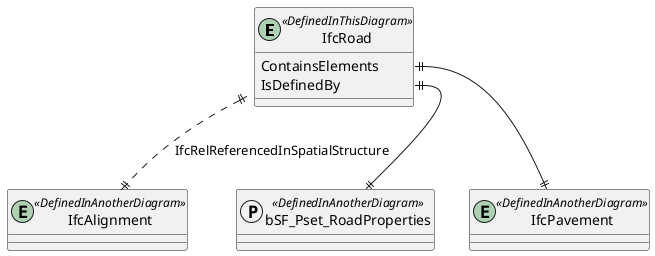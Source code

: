 @startuml 

entity IfcRoad <<DefinedInThisDiagram>>
{
    ContainsElements
    IsDefinedBy
}


entity IfcAlignment <<DefinedInAnotherDiagram>>

protocol bSF_Pset_RoadProperties <<DefinedInAnotherDiagram>>

entity IfcPavement <<DefinedInAnotherDiagram>>

IfcRoad::ContainsElements||--||IfcPavement




IfcRoad::IsDefinedBy||--||bSF_Pset_RoadProperties

IfcRoad||..||IfcAlignment : IfcRelReferencedInSpatialStructure

@enduml
